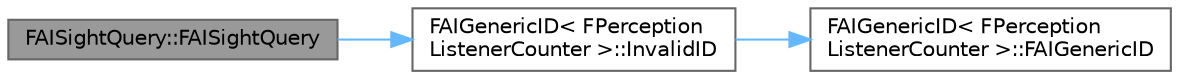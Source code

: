 digraph "FAISightQuery::FAISightQuery"
{
 // INTERACTIVE_SVG=YES
 // LATEX_PDF_SIZE
  bgcolor="transparent";
  edge [fontname=Helvetica,fontsize=10,labelfontname=Helvetica,labelfontsize=10];
  node [fontname=Helvetica,fontsize=10,shape=box,height=0.2,width=0.4];
  rankdir="LR";
  Node1 [id="Node000001",label="FAISightQuery::FAISightQuery",height=0.2,width=0.4,color="gray40", fillcolor="grey60", style="filled", fontcolor="black",tooltip=" "];
  Node1 -> Node2 [id="edge1_Node000001_Node000002",color="steelblue1",style="solid",tooltip=" "];
  Node2 [id="Node000002",label="FAIGenericID\< FPerception\lListenerCounter \>::InvalidID",height=0.2,width=0.4,color="grey40", fillcolor="white", style="filled",URL="$df/d8c/structFAIGenericID.html#af676dc7370a1b37debfa191f7a5a0550",tooltip=" "];
  Node2 -> Node3 [id="edge2_Node000002_Node000003",color="steelblue1",style="solid",tooltip=" "];
  Node3 [id="Node000003",label="FAIGenericID\< FPerception\lListenerCounter \>::FAIGenericID",height=0.2,width=0.4,color="grey40", fillcolor="white", style="filled",URL="$df/d8c/structFAIGenericID.html#a33aec70133087b99d8a849f32afa99ec",tooltip=" "];
}
